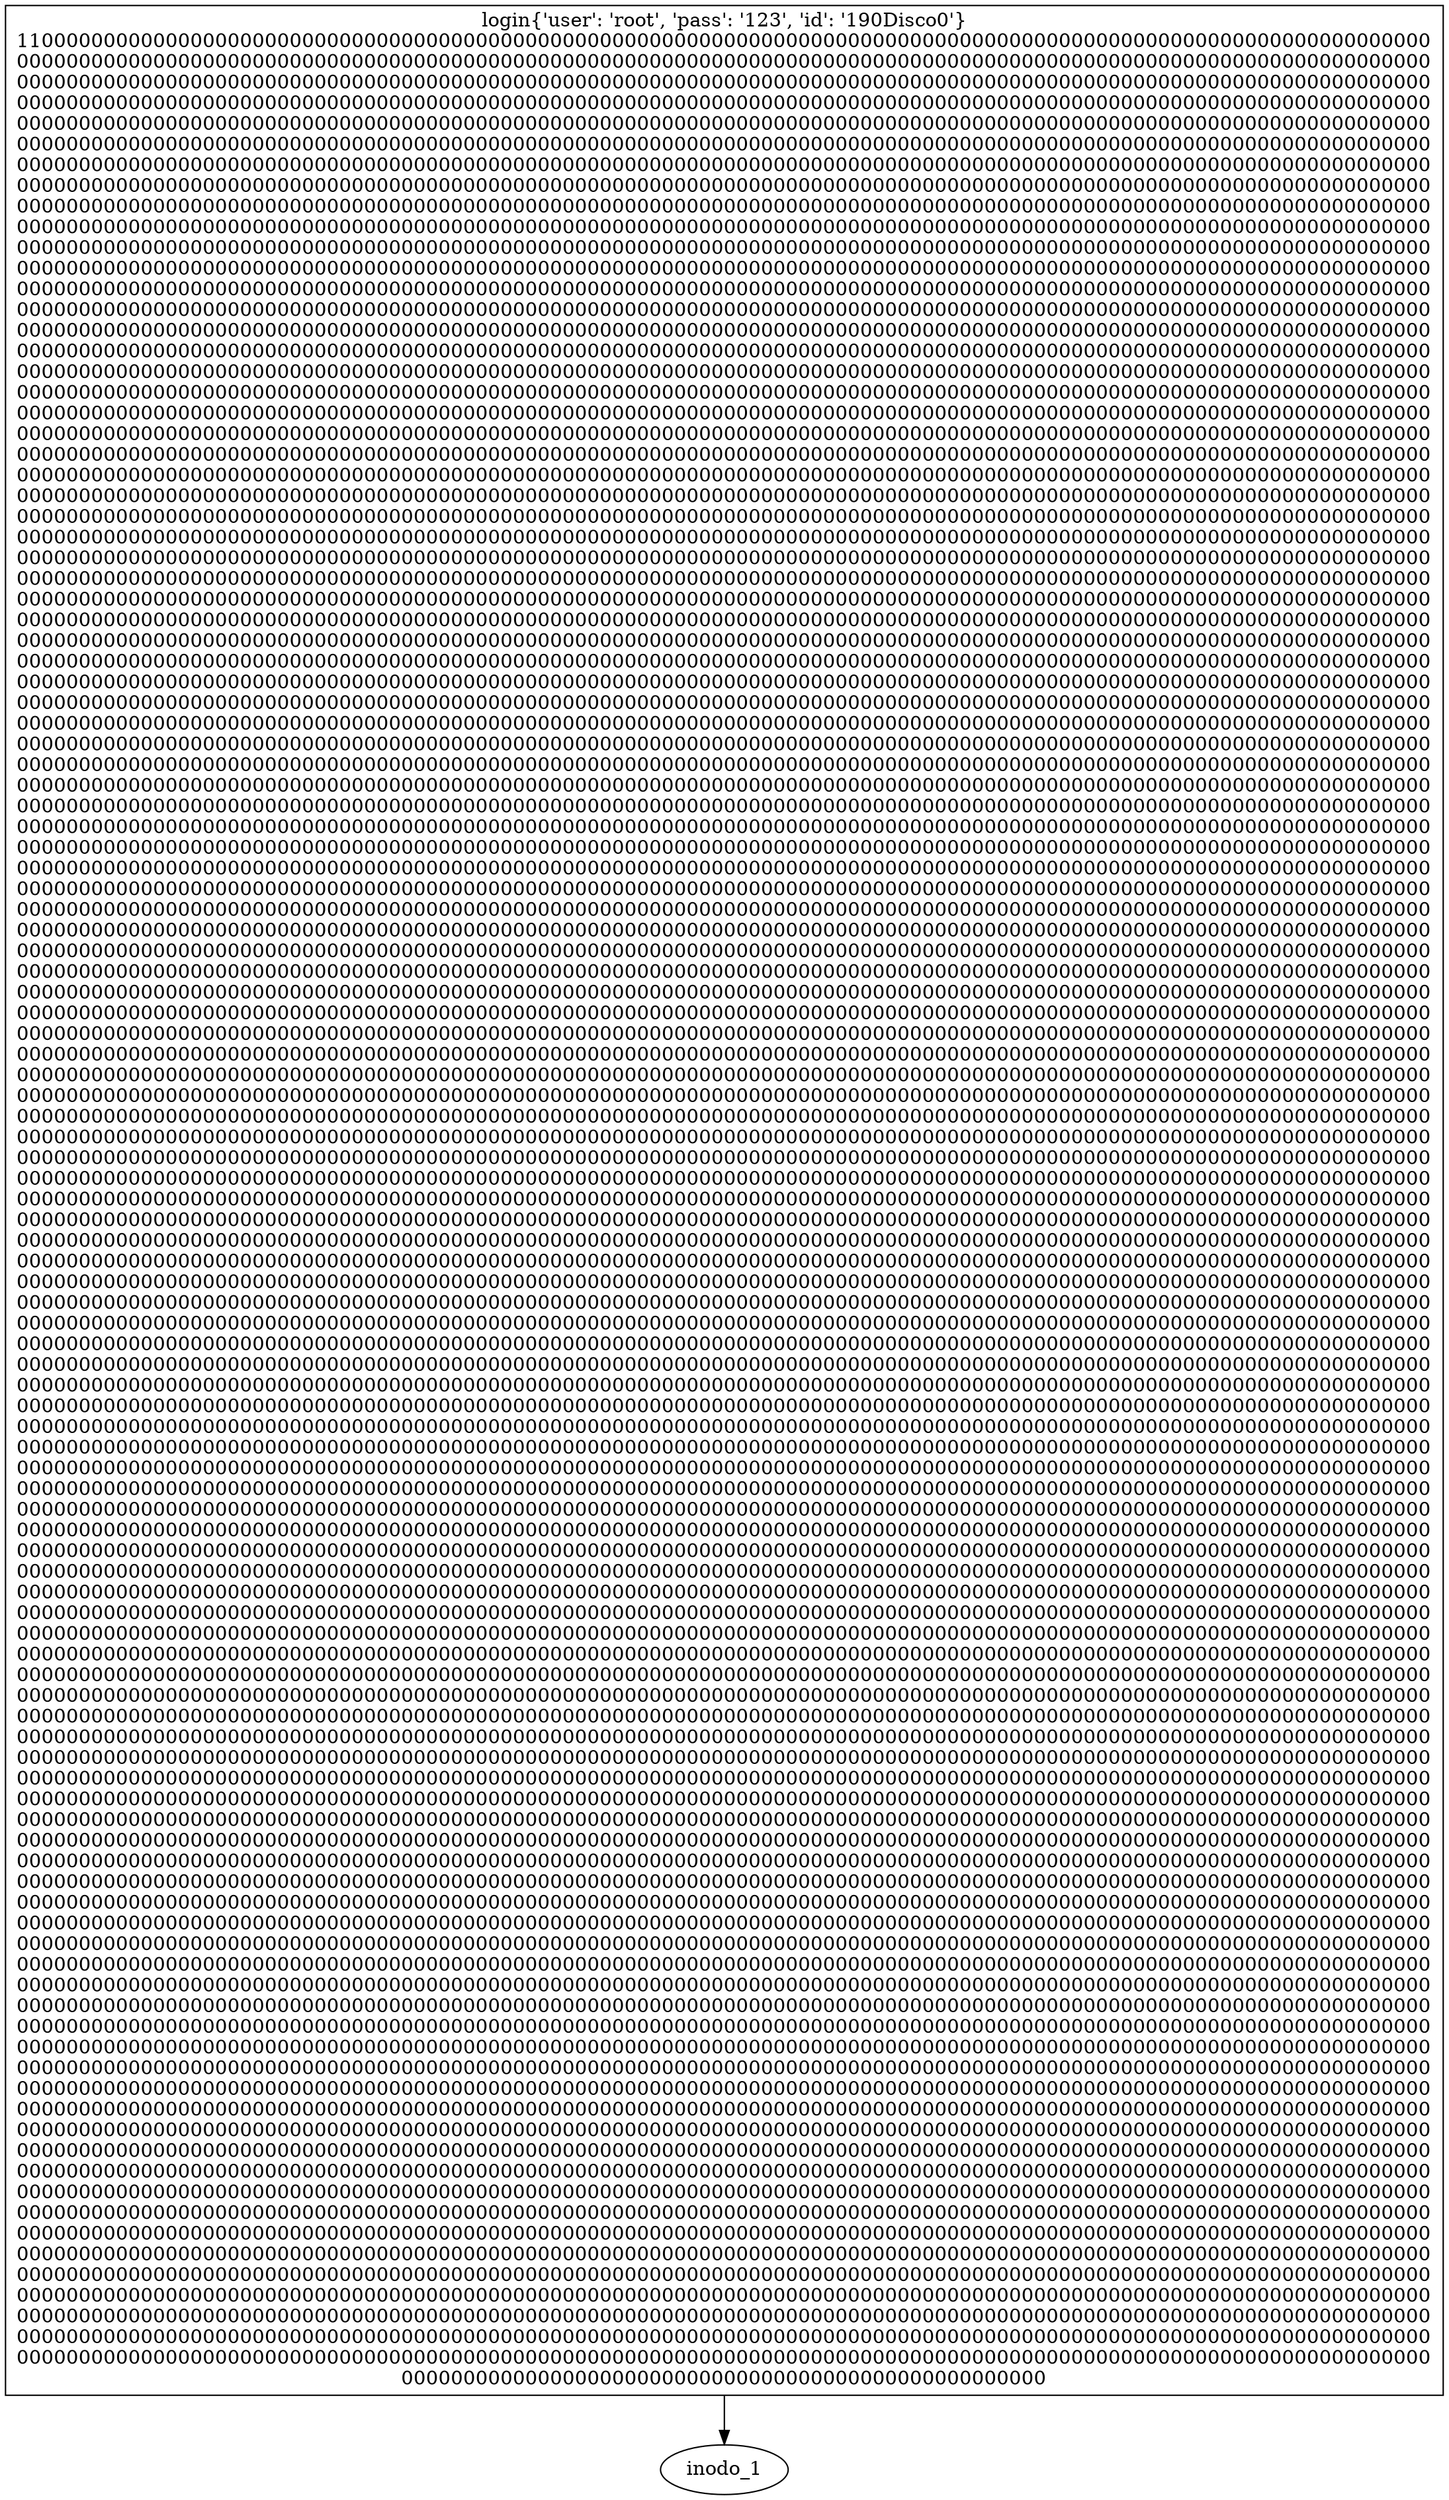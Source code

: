 digraph G {

inodo_0 [shape=box,  label="login{'user': 'root', 'pass': '123', 'id': '190Disco0'}
110000000000000000000000000000000000000000000000000000000000000000000000000000000000000000000000000000000000000000\n000000000000000000000000000000000000000000000000000000000000000000000000000000000000000000000000000000000000000000\n000000000000000000000000000000000000000000000000000000000000000000000000000000000000000000000000000000000000000000\n000000000000000000000000000000000000000000000000000000000000000000000000000000000000000000000000000000000000000000\n000000000000000000000000000000000000000000000000000000000000000000000000000000000000000000000000000000000000000000\n000000000000000000000000000000000000000000000000000000000000000000000000000000000000000000000000000000000000000000\n000000000000000000000000000000000000000000000000000000000000000000000000000000000000000000000000000000000000000000\n000000000000000000000000000000000000000000000000000000000000000000000000000000000000000000000000000000000000000000\n000000000000000000000000000000000000000000000000000000000000000000000000000000000000000000000000000000000000000000\n000000000000000000000000000000000000000000000000000000000000000000000000000000000000000000000000000000000000000000\n000000000000000000000000000000000000000000000000000000000000000000000000000000000000000000000000000000000000000000\n000000000000000000000000000000000000000000000000000000000000000000000000000000000000000000000000000000000000000000\n000000000000000000000000000000000000000000000000000000000000000000000000000000000000000000000000000000000000000000\n000000000000000000000000000000000000000000000000000000000000000000000000000000000000000000000000000000000000000000\n000000000000000000000000000000000000000000000000000000000000000000000000000000000000000000000000000000000000000000\n000000000000000000000000000000000000000000000000000000000000000000000000000000000000000000000000000000000000000000\n000000000000000000000000000000000000000000000000000000000000000000000000000000000000000000000000000000000000000000\n000000000000000000000000000000000000000000000000000000000000000000000000000000000000000000000000000000000000000000\n000000000000000000000000000000000000000000000000000000000000000000000000000000000000000000000000000000000000000000\n000000000000000000000000000000000000000000000000000000000000000000000000000000000000000000000000000000000000000000\n000000000000000000000000000000000000000000000000000000000000000000000000000000000000000000000000000000000000000000\n000000000000000000000000000000000000000000000000000000000000000000000000000000000000000000000000000000000000000000\n000000000000000000000000000000000000000000000000000000000000000000000000000000000000000000000000000000000000000000\n000000000000000000000000000000000000000000000000000000000000000000000000000000000000000000000000000000000000000000\n000000000000000000000000000000000000000000000000000000000000000000000000000000000000000000000000000000000000000000\n000000000000000000000000000000000000000000000000000000000000000000000000000000000000000000000000000000000000000000\n000000000000000000000000000000000000000000000000000000000000000000000000000000000000000000000000000000000000000000\n000000000000000000000000000000000000000000000000000000000000000000000000000000000000000000000000000000000000000000\n000000000000000000000000000000000000000000000000000000000000000000000000000000000000000000000000000000000000000000\n000000000000000000000000000000000000000000000000000000000000000000000000000000000000000000000000000000000000000000\n000000000000000000000000000000000000000000000000000000000000000000000000000000000000000000000000000000000000000000\n000000000000000000000000000000000000000000000000000000000000000000000000000000000000000000000000000000000000000000\n000000000000000000000000000000000000000000000000000000000000000000000000000000000000000000000000000000000000000000\n000000000000000000000000000000000000000000000000000000000000000000000000000000000000000000000000000000000000000000\n000000000000000000000000000000000000000000000000000000000000000000000000000000000000000000000000000000000000000000\n000000000000000000000000000000000000000000000000000000000000000000000000000000000000000000000000000000000000000000\n000000000000000000000000000000000000000000000000000000000000000000000000000000000000000000000000000000000000000000\n000000000000000000000000000000000000000000000000000000000000000000000000000000000000000000000000000000000000000000\n000000000000000000000000000000000000000000000000000000000000000000000000000000000000000000000000000000000000000000\n000000000000000000000000000000000000000000000000000000000000000000000000000000000000000000000000000000000000000000\n000000000000000000000000000000000000000000000000000000000000000000000000000000000000000000000000000000000000000000\n000000000000000000000000000000000000000000000000000000000000000000000000000000000000000000000000000000000000000000\n000000000000000000000000000000000000000000000000000000000000000000000000000000000000000000000000000000000000000000\n000000000000000000000000000000000000000000000000000000000000000000000000000000000000000000000000000000000000000000\n000000000000000000000000000000000000000000000000000000000000000000000000000000000000000000000000000000000000000000\n000000000000000000000000000000000000000000000000000000000000000000000000000000000000000000000000000000000000000000\n000000000000000000000000000000000000000000000000000000000000000000000000000000000000000000000000000000000000000000\n000000000000000000000000000000000000000000000000000000000000000000000000000000000000000000000000000000000000000000\n000000000000000000000000000000000000000000000000000000000000000000000000000000000000000000000000000000000000000000\n000000000000000000000000000000000000000000000000000000000000000000000000000000000000000000000000000000000000000000\n000000000000000000000000000000000000000000000000000000000000000000000000000000000000000000000000000000000000000000\n000000000000000000000000000000000000000000000000000000000000000000000000000000000000000000000000000000000000000000\n000000000000000000000000000000000000000000000000000000000000000000000000000000000000000000000000000000000000000000\n000000000000000000000000000000000000000000000000000000000000000000000000000000000000000000000000000000000000000000\n000000000000000000000000000000000000000000000000000000000000000000000000000000000000000000000000000000000000000000\n000000000000000000000000000000000000000000000000000000000000000000000000000000000000000000000000000000000000000000\n000000000000000000000000000000000000000000000000000000000000000000000000000000000000000000000000000000000000000000\n000000000000000000000000000000000000000000000000000000000000000000000000000000000000000000000000000000000000000000\n000000000000000000000000000000000000000000000000000000000000000000000000000000000000000000000000000000000000000000\n000000000000000000000000000000000000000000000000000000000000000000000000000000000000000000000000000000000000000000\n000000000000000000000000000000000000000000000000000000000000000000000000000000000000000000000000000000000000000000\n000000000000000000000000000000000000000000000000000000000000000000000000000000000000000000000000000000000000000000\n000000000000000000000000000000000000000000000000000000000000000000000000000000000000000000000000000000000000000000\n000000000000000000000000000000000000000000000000000000000000000000000000000000000000000000000000000000000000000000\n000000000000000000000000000000000000000000000000000000000000000000000000000000000000000000000000000000000000000000\n000000000000000000000000000000000000000000000000000000000000000000000000000000000000000000000000000000000000000000\n000000000000000000000000000000000000000000000000000000000000000000000000000000000000000000000000000000000000000000\n000000000000000000000000000000000000000000000000000000000000000000000000000000000000000000000000000000000000000000\n000000000000000000000000000000000000000000000000000000000000000000000000000000000000000000000000000000000000000000\n000000000000000000000000000000000000000000000000000000000000000000000000000000000000000000000000000000000000000000\n000000000000000000000000000000000000000000000000000000000000000000000000000000000000000000000000000000000000000000\n000000000000000000000000000000000000000000000000000000000000000000000000000000000000000000000000000000000000000000\n000000000000000000000000000000000000000000000000000000000000000000000000000000000000000000000000000000000000000000\n000000000000000000000000000000000000000000000000000000000000000000000000000000000000000000000000000000000000000000\n000000000000000000000000000000000000000000000000000000000000000000000000000000000000000000000000000000000000000000\n000000000000000000000000000000000000000000000000000000000000000000000000000000000000000000000000000000000000000000\n000000000000000000000000000000000000000000000000000000000000000000000000000000000000000000000000000000000000000000\n000000000000000000000000000000000000000000000000000000000000000000000000000000000000000000000000000000000000000000\n000000000000000000000000000000000000000000000000000000000000000000000000000000000000000000000000000000000000000000\n000000000000000000000000000000000000000000000000000000000000000000000000000000000000000000000000000000000000000000\n000000000000000000000000000000000000000000000000000000000000000000000000000000000000000000000000000000000000000000\n000000000000000000000000000000000000000000000000000000000000000000000000000000000000000000000000000000000000000000\n000000000000000000000000000000000000000000000000000000000000000000000000000000000000000000000000000000000000000000\n000000000000000000000000000000000000000000000000000000000000000000000000000000000000000000000000000000000000000000\n000000000000000000000000000000000000000000000000000000000000000000000000000000000000000000000000000000000000000000\n000000000000000000000000000000000000000000000000000000000000000000000000000000000000000000000000000000000000000000\n000000000000000000000000000000000000000000000000000000000000000000000000000000000000000000000000000000000000000000\n000000000000000000000000000000000000000000000000000000000000000000000000000000000000000000000000000000000000000000\n000000000000000000000000000000000000000000000000000000000000000000000000000000000000000000000000000000000000000000\n000000000000000000000000000000000000000000000000000000000000000000000000000000000000000000000000000000000000000000\n000000000000000000000000000000000000000000000000000000000000000000000000000000000000000000000000000000000000000000\n000000000000000000000000000000000000000000000000000000000000000000000000000000000000000000000000000000000000000000\n000000000000000000000000000000000000000000000000000000000000000000000000000000000000000000000000000000000000000000\n000000000000000000000000000000000000000000000000000000000000000000000000000000000000000000000000000000000000000000\n000000000000000000000000000000000000000000000000000000000000000000000000000000000000000000000000000000000000000000\n000000000000000000000000000000000000000000000000000000000000000000000000000000000000000000000000000000000000000000\n000000000000000000000000000000000000000000000000000000000000000000000000000000000000000000000000000000000000000000\n000000000000000000000000000000000000000000000000000000000000000000000000000000000000000000000000000000000000000000\n000000000000000000000000000000000000000000000000000000000000000000000000000000000000000000000000000000000000000000\n000000000000000000000000000000000000000000000000000000000000000000000000000000000000000000000000000000000000000000\n000000000000000000000000000000000000000000000000000000000000000000000000000000000000000000000000000000000000000000\n000000000000000000000000000000000000000000000000000000000000000000000000000000000000000000000000000000000000000000\n000000000000000000000000000000000000000000000000000000000000000000000000000000000000000000000000000000000000000000\n000000000000000000000000000000000000000000000000000000000000000000000000000000000000000000000000000000000000000000\n000000000000000000000000000000000000000000000000000000000000000000000000000000000000000000000000000000000000000000\n000000000000000000000000000000000000000000000000000000000000000000000000000000000000000000000000000000000000000000\n000000000000000000000000000000000000000000000000000000000000000000000000000000000000000000000000000000000000000000\n000000000000000000000000000000000000000000000000000000000000000000000000000000000000000000000000000000000000000000\n000000000000000000000000000000000000000000000000000000000000000000000000000000000000000000000000000000000000000000\n000000000000000000000000000000000000000000000000000000000000000000000000000000000000000000000000000000000000000000\n000000000000000000000000000000000000000000000000000000000000000000000000000000000000000000000000000000000000000000\n000000000000000000000000000000000000000000000000000000000000000000000000000000000000000000000000000000000000000000\n000000000000000000000000000000000000000000000000000000000000000000000000000000000000000000000000000000000000000000\n0000000000000000000000000000000000000000000000000000"];

inodo_0  -> inodo_1
}